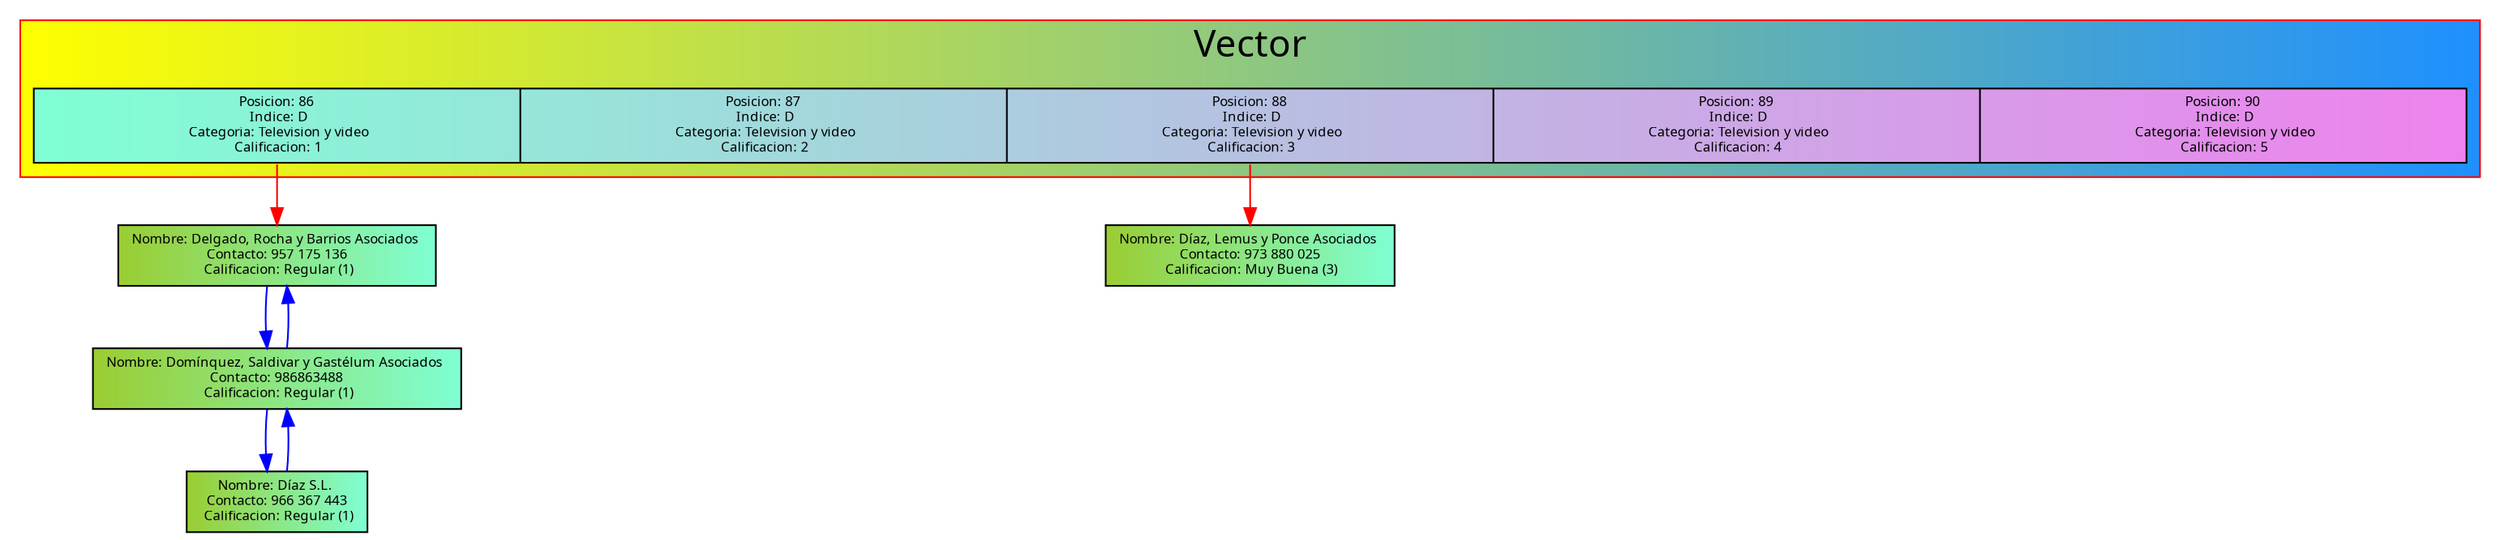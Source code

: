 digraph grafo{
fontname="Verdana" color=red fontsize=22;
node [shape=record fontsize=8 fontname="Verdana" style=filled];
edge [color="blue"]
subgraph cluster{
label = "Vector";
bgcolor="yellow:dodgerblue"
Vector[label="<85>Posicion: 86\n Indice: D\n Categoria: Television y video\n Calificacion: 1|<86>Posicion: 87\n Indice: D\n Categoria: Television y video\n Calificacion: 2|<87>Posicion: 88\n Indice: D\n Categoria: Television y video\n Calificacion: 3|<88>Posicion: 89\n Indice: D\n Categoria: Television y video\n Calificacion: 4|<89>Posicion: 90\n Indice: D\n Categoria: Television y video\n Calificacion: 5",width=20, fillcolor="aquamarine:violet"];
}
8511[label="Nombre: Delgado, Rocha y Barrios Asociados \n Contacto: 957 175 136 \n Calificacion: Regular (1)", fillcolor="yellowgreen:aquamarine"];
Vector:85->8511[color=red]
8512->8511
8511->8512
8512[label="Nombre: Domínquez, Saldivar y Gastélum Asociados \n Contacto: 986863488 \n Calificacion: Regular (1)", fillcolor="yellowgreen:aquamarine"];
8513->8512
8512->8513
8513[label="Nombre: Díaz S.L. \n Contacto: 966 367 443 \n Calificacion: Regular (1)", fillcolor="yellowgreen:aquamarine"];
8731[label="Nombre: Díaz, Lemus y Ponce Asociados \n Contacto: 973 880 025 \n Calificacion: Muy Buena (3)", fillcolor="yellowgreen:aquamarine"];
Vector:87->8731[color=red]
}